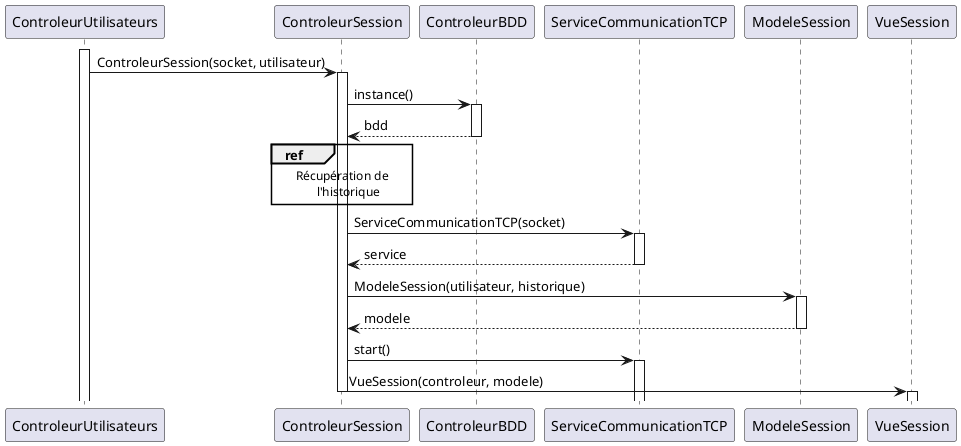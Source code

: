 @startuml creation_session
activate ControleurUtilisateurs
ControleurUtilisateurs -> ControleurSession : ControleurSession(socket, utilisateur)
activate ControleurSession
ControleurSession -> ControleurBDD : instance()
activate ControleurBDD
ControleurBDD --> ControleurSession : bdd
deactivate
ref over ControleurSession
    Récupération de
        l'historique
end ref
ControleurSession -> ServiceCommunicationTCP : ServiceCommunicationTCP(socket)
activate ServiceCommunicationTCP
ServiceCommunicationTCP --> ControleurSession : service
deactivate ServiceCommunicationTCP
ControleurSession -> ModeleSession : ModeleSession(utilisateur, historique)
activate ModeleSession
ModeleSession --> ControleurSession : modele
deactivate ModeleSession
ControleurSession -> ServiceCommunicationTCP : start()
activate ServiceCommunicationTCP
ControleurSession -> VueSession : VueSession(controleur, modele)
deactivate ControleurSession
activate VueSession
@enduml